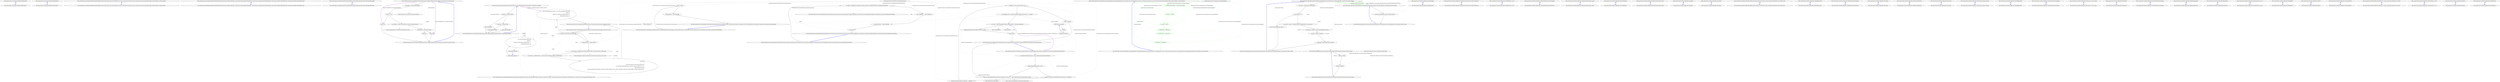 digraph  {
m0_8 [cluster="QuantConnect.Lean.Engine.DataFeeds.IDataFeed.Exit()", file="IDataFeed.cs", label="Entry QuantConnect.Lean.Engine.DataFeeds.IDataFeed.Exit()", span="81-81"];
m0_9 [cluster="QuantConnect.Lean.Engine.DataFeeds.IDataFeed.Exit()", file="IDataFeed.cs", label="Exit QuantConnect.Lean.Engine.DataFeeds.IDataFeed.Exit()", span="81-81"];
m0_6 [cluster="QuantConnect.Lean.Engine.DataFeeds.IDataFeed.Run()", file="IDataFeed.cs", label="Entry QuantConnect.Lean.Engine.DataFeeds.IDataFeed.Run()", span="76-76"];
m0_7 [cluster="QuantConnect.Lean.Engine.DataFeeds.IDataFeed.Run()", file="IDataFeed.cs", label="Exit QuantConnect.Lean.Engine.DataFeeds.IDataFeed.Run()", span="76-76"];
m0_2 [cluster="QuantConnect.Lean.Engine.DataFeeds.IDataFeed.AddSubscription(QuantConnect.Data.UniverseSelection.Universe, QuantConnect.Securities.Security, QuantConnect.Data.SubscriptionDataConfig, System.DateTime, System.DateTime)", file="IDataFeed.cs", label="Entry QuantConnect.Lean.Engine.DataFeeds.IDataFeed.AddSubscription(QuantConnect.Data.UniverseSelection.Universe, QuantConnect.Securities.Security, QuantConnect.Data.SubscriptionDataConfig, System.DateTime, System.DateTime)", span="64-64"];
m0_3 [cluster="QuantConnect.Lean.Engine.DataFeeds.IDataFeed.AddSubscription(QuantConnect.Data.UniverseSelection.Universe, QuantConnect.Securities.Security, QuantConnect.Data.SubscriptionDataConfig, System.DateTime, System.DateTime)", file="IDataFeed.cs", label="Exit QuantConnect.Lean.Engine.DataFeeds.IDataFeed.AddSubscription(QuantConnect.Data.UniverseSelection.Universe, QuantConnect.Securities.Security, QuantConnect.Data.SubscriptionDataConfig, System.DateTime, System.DateTime)", span="64-64"];
m0_0 [cluster="QuantConnect.Lean.Engine.DataFeeds.IDataFeed.Initialize(QuantConnect.Interfaces.IAlgorithm, QuantConnect.Packets.AlgorithmNodePacket, QuantConnect.Lean.Engine.Results.IResultHandler, QuantConnect.Interfaces.IMapFileProvider, QuantConnect.Interfaces.IFactorFileProvider)", file="IDataFeed.cs", label="Entry QuantConnect.Lean.Engine.DataFeeds.IDataFeed.Initialize(QuantConnect.Interfaces.IAlgorithm, QuantConnect.Packets.AlgorithmNodePacket, QuantConnect.Lean.Engine.Results.IResultHandler, QuantConnect.Interfaces.IMapFileProvider, QuantConnect.Interfaces.IFactorFileProvider)", span="53-53"];
m0_1 [cluster="QuantConnect.Lean.Engine.DataFeeds.IDataFeed.Initialize(QuantConnect.Interfaces.IAlgorithm, QuantConnect.Packets.AlgorithmNodePacket, QuantConnect.Lean.Engine.Results.IResultHandler, QuantConnect.Interfaces.IMapFileProvider, QuantConnect.Interfaces.IFactorFileProvider)", file="IDataFeed.cs", label="Exit QuantConnect.Lean.Engine.DataFeeds.IDataFeed.Initialize(QuantConnect.Interfaces.IAlgorithm, QuantConnect.Packets.AlgorithmNodePacket, QuantConnect.Lean.Engine.Results.IResultHandler, QuantConnect.Interfaces.IMapFileProvider, QuantConnect.Interfaces.IFactorFileProvider)", span="53-53"];
m0_4 [cluster="QuantConnect.Lean.Engine.DataFeeds.IDataFeed.RemoveSubscription(QuantConnect.Data.SubscriptionDataConfig)", file="IDataFeed.cs", label="Entry QuantConnect.Lean.Engine.DataFeeds.IDataFeed.RemoveSubscription(QuantConnect.Data.SubscriptionDataConfig)", span="71-71"];
m0_5 [cluster="QuantConnect.Lean.Engine.DataFeeds.IDataFeed.RemoveSubscription(QuantConnect.Data.SubscriptionDataConfig)", file="IDataFeed.cs", label="Exit QuantConnect.Lean.Engine.DataFeeds.IDataFeed.RemoveSubscription(QuantConnect.Data.SubscriptionDataConfig)", span="71-71"];
m2_46 [cluster="QuantConnect.Data.UniverseSelection.OptionChainUniverse.CanRemoveMember(System.DateTime, QuantConnect.Securities.Security)", file="OptionChainUniverse.cs", label="Entry QuantConnect.Data.UniverseSelection.OptionChainUniverse.CanRemoveMember(System.DateTime, QuantConnect.Securities.Security)", span="155-155"];
m2_47 [cluster="QuantConnect.Data.UniverseSelection.OptionChainUniverse.CanRemoveMember(System.DateTime, QuantConnect.Securities.Security)", file="OptionChainUniverse.cs", label="var lastData = security.Cache.GetData()", span="158-158"];
m2_50 [cluster="QuantConnect.Data.UniverseSelection.OptionChainUniverse.CanRemoveMember(System.DateTime, QuantConnect.Securities.Security)", file="OptionChainUniverse.cs", label="var localTime = utcTime.ConvertFromUtc(security.Exchange.TimeZone)", span="167-167"];
m2_48 [cluster="QuantConnect.Data.UniverseSelection.OptionChainUniverse.CanRemoveMember(System.DateTime, QuantConnect.Securities.Security)", file="OptionChainUniverse.cs", label="lastData == null", span="159-159"];
m2_51 [cluster="QuantConnect.Data.UniverseSelection.OptionChainUniverse.CanRemoveMember(System.DateTime, QuantConnect.Securities.Security)", file="OptionChainUniverse.cs", label="localTime.Date != lastData.Time.Date", span="168-168"];
m2_49 [cluster="QuantConnect.Data.UniverseSelection.OptionChainUniverse.CanRemoveMember(System.DateTime, QuantConnect.Securities.Security)", file="OptionChainUniverse.cs", label="return true;", span="161-161"];
m2_52 [cluster="QuantConnect.Data.UniverseSelection.OptionChainUniverse.CanRemoveMember(System.DateTime, QuantConnect.Securities.Security)", file="OptionChainUniverse.cs", label="return true;", span="170-170"];
m2_53 [cluster="QuantConnect.Data.UniverseSelection.OptionChainUniverse.CanRemoveMember(System.DateTime, QuantConnect.Securities.Security)", file="OptionChainUniverse.cs", label="return false;", span="172-172"];
m2_54 [cluster="QuantConnect.Data.UniverseSelection.OptionChainUniverse.CanRemoveMember(System.DateTime, QuantConnect.Securities.Security)", file="OptionChainUniverse.cs", label="Exit QuantConnect.Data.UniverseSelection.OptionChainUniverse.CanRemoveMember(System.DateTime, QuantConnect.Securities.Security)", span="155-155"];
m2_38 [cluster="QuantConnect.Data.UniverseSelection.OptionChainUniverse.GetDataType(QuantConnect.Resolution, QuantConnect.TickType)", file="OptionChainUniverse.cs", label="Entry QuantConnect.Data.UniverseSelection.OptionChainUniverse.GetDataType(QuantConnect.Resolution, QuantConnect.TickType)", span="178-178"];
m2_57 [cluster="QuantConnect.Data.UniverseSelection.OptionChainUniverse.GetDataType(QuantConnect.Resolution, QuantConnect.TickType)", file="OptionChainUniverse.cs", label="resolution == Resolution.Tick", span="180-180"];
m2_59 [cluster="QuantConnect.Data.UniverseSelection.OptionChainUniverse.GetDataType(QuantConnect.Resolution, QuantConnect.TickType)", file="OptionChainUniverse.cs", label="tickType == TickType.Quote", span="181-181"];
m2_58 [cluster="QuantConnect.Data.UniverseSelection.OptionChainUniverse.GetDataType(QuantConnect.Resolution, QuantConnect.TickType)", file="OptionChainUniverse.cs", label="return typeof(Tick);", span="180-180"];
m2_60 [cluster="QuantConnect.Data.UniverseSelection.OptionChainUniverse.GetDataType(QuantConnect.Resolution, QuantConnect.TickType)", file="OptionChainUniverse.cs", label="return typeof(QuoteBar);", span="181-181"];
m2_61 [cluster="QuantConnect.Data.UniverseSelection.OptionChainUniverse.GetDataType(QuantConnect.Resolution, QuantConnect.TickType)", file="OptionChainUniverse.cs", label="return typeof(TradeBar);", span="182-182"];
m2_62 [cluster="QuantConnect.Data.UniverseSelection.OptionChainUniverse.GetDataType(QuantConnect.Resolution, QuantConnect.TickType)", file="OptionChainUniverse.cs", label="Exit QuantConnect.Data.UniverseSelection.OptionChainUniverse.GetDataType(QuantConnect.Resolution, QuantConnect.TickType)", span="178-178"];
m2_56 [cluster="System.DateTime.ConvertFromUtc(DateTimeZone, bool)", file="OptionChainUniverse.cs", label="Entry System.DateTime.ConvertFromUtc(DateTimeZone, bool)", span="473-473"];
m2_18 [cluster="string.Format(string, object)", file="OptionChainUniverse.cs", label="Entry string.Format(string, object)", span="0-0"];
m2_45 [cluster="QuantConnect.Data.UniverseSelection.Universe.CreateSecurity(QuantConnect.Symbol, QuantConnect.Interfaces.IAlgorithm, QuantConnect.Securities.MarketHoursDatabase, QuantConnect.Securities.SymbolPropertiesDatabase)", file="OptionChainUniverse.cs", label="Entry QuantConnect.Data.UniverseSelection.Universe.CreateSecurity(QuantConnect.Symbol, QuantConnect.Interfaces.IAlgorithm, QuantConnect.Securities.MarketHoursDatabase, QuantConnect.Securities.SymbolPropertiesDatabase)", span="166-166"];
m2_34 [cluster="QuantConnect.Data.SubscriptionDataConfig.SubscriptionDataConfig(QuantConnect.Data.SubscriptionDataConfig, System.Type, QuantConnect.Symbol, QuantConnect.Resolution?, DateTimeZone, DateTimeZone, bool?, bool?, bool?, bool?, QuantConnect.TickType?, bool?)", file="OptionChainUniverse.cs", label="Entry QuantConnect.Data.SubscriptionDataConfig.SubscriptionDataConfig(QuantConnect.Data.SubscriptionDataConfig, System.Type, QuantConnect.Symbol, QuantConnect.Resolution?, DateTimeZone, DateTimeZone, bool?, bool?, bool?, bool?, QuantConnect.TickType?, bool?)", span="243-243"];
m2_0 [cluster="QuantConnect.Data.UniverseSelection.OptionChainUniverse.OptionChainUniverse(QuantConnect.Securities.Option.Option, QuantConnect.Data.UniverseSelection.UniverseSettings, QuantConnect.Securities.ISecurityInitializer)", file="OptionChainUniverse.cs", label="Entry QuantConnect.Data.UniverseSelection.OptionChainUniverse.OptionChainUniverse(QuantConnect.Securities.Option.Option, QuantConnect.Data.UniverseSelection.UniverseSettings, QuantConnect.Securities.ISecurityInitializer)", span="44-44"];
m2_1 [cluster="QuantConnect.Data.UniverseSelection.OptionChainUniverse.OptionChainUniverse(QuantConnect.Securities.Option.Option, QuantConnect.Data.UniverseSelection.UniverseSettings, QuantConnect.Securities.ISecurityInitializer)", file="OptionChainUniverse.cs", label="_option = option", span="47-47"];
m2_2 [cluster="QuantConnect.Data.UniverseSelection.OptionChainUniverse.OptionChainUniverse(QuantConnect.Securities.Option.Option, QuantConnect.Data.UniverseSelection.UniverseSettings, QuantConnect.Securities.ISecurityInitializer)", file="OptionChainUniverse.cs", label="_universeSettings = universeSettings", span="48-48"];
m2_3 [cluster="QuantConnect.Data.UniverseSelection.OptionChainUniverse.OptionChainUniverse(QuantConnect.Securities.Option.Option, QuantConnect.Data.UniverseSelection.UniverseSettings, QuantConnect.Securities.ISecurityInitializer)", file="OptionChainUniverse.cs", label="Exit QuantConnect.Data.UniverseSelection.OptionChainUniverse.OptionChainUniverse(QuantConnect.Securities.Option.Option, QuantConnect.Data.UniverseSelection.UniverseSettings, QuantConnect.Securities.ISecurityInitializer)", span="44-44"];
m2_21 [cluster="Unk.ToHashSet", file="OptionChainUniverse.cs", label="Entry Unk.ToHashSet", span=""];
m2_25 [cluster="QuantConnect.Data.UniverseSelection.OptionChainUniverse.GetSubscriptions(QuantConnect.Securities.Security)", file="OptionChainUniverse.cs", label="Entry QuantConnect.Data.UniverseSelection.OptionChainUniverse.GetSubscriptions(QuantConnect.Securities.Security)", span="103-103"];
m2_26 [cluster="QuantConnect.Data.UniverseSelection.OptionChainUniverse.GetSubscriptions(QuantConnect.Securities.Security)", file="OptionChainUniverse.cs", label="var config = security.SubscriptionDataConfig", span="105-105"];
m2_27 [cluster="QuantConnect.Data.UniverseSelection.OptionChainUniverse.GetSubscriptions(QuantConnect.Securities.Security)", file="OptionChainUniverse.cs", label="security.Symbol == _option.Symbol", span="108-108"];
m2_28 [cluster="QuantConnect.Data.UniverseSelection.OptionChainUniverse.GetSubscriptions(QuantConnect.Securities.Security)", file="OptionChainUniverse.cs", label="var underlying = Symbol.Create(config.Symbol.ID.Symbol, SecurityType.Equity, config.Market)", span="110-110"];
m2_29 [cluster="QuantConnect.Data.UniverseSelection.OptionChainUniverse.GetSubscriptions(QuantConnect.Securities.Security)", file="OptionChainUniverse.cs", label="var resolution = config.Resolution == Resolution.Tick ? Resolution.Second : config.Resolution", span="111-111"];
m2_30 [cluster="QuantConnect.Data.UniverseSelection.OptionChainUniverse.GetSubscriptions(QuantConnect.Securities.Security)", file="OptionChainUniverse.cs", label="return new[]\r\n                {\r\n                    // rewrite the primary to be non-tick and fill forward\r\n                    new SubscriptionDataConfig(config, resolution: resolution, fillForward: true), \r\n                    // add underlying trade data\r\n                    new SubscriptionDataConfig(config, resolution: resolution, fillForward: true, symbol: underlying, objectType: typeof(TradeBar), tickType: TickType.Trade), \r\n                };", span="112-118"];
m2_31 [cluster="QuantConnect.Data.UniverseSelection.OptionChainUniverse.GetSubscriptions(QuantConnect.Securities.Security)", file="OptionChainUniverse.cs", label="return QuotesAndTrades.Select(x => new SubscriptionDataConfig(config,\r\n                tickType: x,\r\n                objectType: GetDataType(config.Resolution, x),\r\n                isFilteredSubscription: true\r\n                ));", span="122-126"];
m2_32 [cluster="QuantConnect.Data.UniverseSelection.OptionChainUniverse.GetSubscriptions(QuantConnect.Securities.Security)", file="OptionChainUniverse.cs", label="Exit QuantConnect.Data.UniverseSelection.OptionChainUniverse.GetSubscriptions(QuantConnect.Securities.Security)", span="103-103"];
m2_39 [cluster="QuantConnect.Data.UniverseSelection.OptionChainUniverse.CreateSecurity(QuantConnect.Symbol, QuantConnect.Interfaces.IAlgorithm, QuantConnect.Securities.MarketHoursDatabase, QuantConnect.Securities.SymbolPropertiesDatabase)", file="OptionChainUniverse.cs", label="Entry QuantConnect.Data.UniverseSelection.OptionChainUniverse.CreateSecurity(QuantConnect.Symbol, QuantConnect.Interfaces.IAlgorithm, QuantConnect.Securities.MarketHoursDatabase, QuantConnect.Securities.SymbolPropertiesDatabase)", span="137-137"];
m2_40 [cluster="QuantConnect.Data.UniverseSelection.OptionChainUniverse.CreateSecurity(QuantConnect.Symbol, QuantConnect.Interfaces.IAlgorithm, QuantConnect.Securities.MarketHoursDatabase, QuantConnect.Securities.SymbolPropertiesDatabase)", file="OptionChainUniverse.cs", label="var option = (Option)base.CreateSecurity(symbol, algorithm, marketHoursDatabase, symbolPropertiesDatabase)", span="140-140"];
m2_41 [cluster="QuantConnect.Data.UniverseSelection.OptionChainUniverse.CreateSecurity(QuantConnect.Symbol, QuantConnect.Interfaces.IAlgorithm, QuantConnect.Securities.MarketHoursDatabase, QuantConnect.Securities.SymbolPropertiesDatabase)", file="OptionChainUniverse.cs", label="option.Underlying = _option.Underlying", span="141-141"];
m2_42 [cluster="QuantConnect.Data.UniverseSelection.OptionChainUniverse.CreateSecurity(QuantConnect.Symbol, QuantConnect.Interfaces.IAlgorithm, QuantConnect.Securities.MarketHoursDatabase, QuantConnect.Securities.SymbolPropertiesDatabase)", file="OptionChainUniverse.cs", label="option.PriceModel = _option.PriceModel", span="142-142"];
m2_43 [cluster="QuantConnect.Data.UniverseSelection.OptionChainUniverse.CreateSecurity(QuantConnect.Symbol, QuantConnect.Interfaces.IAlgorithm, QuantConnect.Securities.MarketHoursDatabase, QuantConnect.Securities.SymbolPropertiesDatabase)", file="OptionChainUniverse.cs", label="return option;", span="143-143"];
m2_44 [cluster="QuantConnect.Data.UniverseSelection.OptionChainUniverse.CreateSecurity(QuantConnect.Symbol, QuantConnect.Interfaces.IAlgorithm, QuantConnect.Securities.MarketHoursDatabase, QuantConnect.Securities.SymbolPropertiesDatabase)", file="OptionChainUniverse.cs", label="Exit QuantConnect.Data.UniverseSelection.OptionChainUniverse.CreateSecurity(QuantConnect.Symbol, QuantConnect.Interfaces.IAlgorithm, QuantConnect.Securities.MarketHoursDatabase, QuantConnect.Securities.SymbolPropertiesDatabase)", span="137-137"];
m2_33 [cluster="QuantConnect.Symbol.Create(string, QuantConnect.SecurityType, string, string)", file="OptionChainUniverse.cs", label="Entry QuantConnect.Symbol.Create(string, QuantConnect.SecurityType, string, string)", span="45-45"];
m2_19 [cluster="Unk.Select", file="OptionChainUniverse.cs", label="Entry Unk.Select", span=""];
m2_20 [cluster="Unk.Filter", file="OptionChainUniverse.cs", label="Entry Unk.Filter", span=""];
m2_55 [cluster="QuantConnect.Securities.SecurityCache.GetData()", file="OptionChainUniverse.cs", label="Entry QuantConnect.Securities.SecurityCache.GetData()", span="145-145"];
m2_17 [cluster="System.ArgumentException.ArgumentException(string)", file="OptionChainUniverse.cs", label="Entry System.ArgumentException.ArgumentException(string)", span="0-0"];
m2_4 [cluster="QuantConnect.Data.UniverseSelection.OptionChainUniverse.SelectSymbols(System.DateTime, QuantConnect.Data.UniverseSelection.BaseDataCollection)", file="OptionChainUniverse.cs", label="Entry QuantConnect.Data.UniverseSelection.OptionChainUniverse.SelectSymbols(System.DateTime, QuantConnect.Data.UniverseSelection.BaseDataCollection)", span="65-65"];
m2_5 [cluster="QuantConnect.Data.UniverseSelection.OptionChainUniverse.SelectSymbols(System.DateTime, QuantConnect.Data.UniverseSelection.BaseDataCollection)", file="OptionChainUniverse.cs", label="var optionsUniverseDataCollection = data as OptionChainUniverseDataCollection", span="67-67"];
m2_10 [cluster="QuantConnect.Data.UniverseSelection.OptionChainUniverse.SelectSymbols(System.DateTime, QuantConnect.Data.UniverseSelection.BaseDataCollection)", file="OptionChainUniverse.cs", label="_underlying == null || data.Data.Count == 0", span="76-76"];
m2_6 [cluster="QuantConnect.Data.UniverseSelection.OptionChainUniverse.SelectSymbols(System.DateTime, QuantConnect.Data.UniverseSelection.BaseDataCollection)", file="OptionChainUniverse.cs", label="optionsUniverseDataCollection == null", span="68-68"];
m2_8 [cluster="QuantConnect.Data.UniverseSelection.OptionChainUniverse.SelectSymbols(System.DateTime, QuantConnect.Data.UniverseSelection.BaseDataCollection)", file="OptionChainUniverse.cs", label="_underlying = optionsUniverseDataCollection.Underlying ?? _underlying", span="73-73"];
m2_9 [cluster="QuantConnect.Data.UniverseSelection.OptionChainUniverse.SelectSymbols(System.DateTime, QuantConnect.Data.UniverseSelection.BaseDataCollection)", file="OptionChainUniverse.cs", label="optionsUniverseDataCollection.Underlying = _underlying", span="74-74"];
m2_12 [cluster="QuantConnect.Data.UniverseSelection.OptionChainUniverse.SelectSymbols(System.DateTime, QuantConnect.Data.UniverseSelection.BaseDataCollection)", file="OptionChainUniverse.cs", label="var availableContracts = optionsUniverseDataCollection.Data.Select(x => x.Symbol)", span="81-81"];
m2_14 [cluster="QuantConnect.Data.UniverseSelection.OptionChainUniverse.SelectSymbols(System.DateTime, QuantConnect.Data.UniverseSelection.BaseDataCollection)", file="OptionChainUniverse.cs", label="optionsUniverseDataCollection.FilteredContracts = results", span="88-88"];
m2_7 [cluster="QuantConnect.Data.UniverseSelection.OptionChainUniverse.SelectSymbols(System.DateTime, QuantConnect.Data.UniverseSelection.BaseDataCollection)", file="OptionChainUniverse.cs", label="throw new ArgumentException(string.Format(''Expected data of type '{0}''', typeof (OptionChainUniverseDataCollection).Name));", span="70-70"];
m2_11 [cluster="QuantConnect.Data.UniverseSelection.OptionChainUniverse.SelectSymbols(System.DateTime, QuantConnect.Data.UniverseSelection.BaseDataCollection)", file="OptionChainUniverse.cs", label="return Unchanged;", span="78-78"];
m2_13 [cluster="QuantConnect.Data.UniverseSelection.OptionChainUniverse.SelectSymbols(System.DateTime, QuantConnect.Data.UniverseSelection.BaseDataCollection)", file="OptionChainUniverse.cs", label="var results = _option.ContractFilter.Filter(availableContracts, _underlying).ToHashSet()", span="82-82"];
m2_15 [cluster="QuantConnect.Data.UniverseSelection.OptionChainUniverse.SelectSymbols(System.DateTime, QuantConnect.Data.UniverseSelection.BaseDataCollection)", file="OptionChainUniverse.cs", label="return results;", span="90-90"];
m2_16 [cluster="QuantConnect.Data.UniverseSelection.OptionChainUniverse.SelectSymbols(System.DateTime, QuantConnect.Data.UniverseSelection.BaseDataCollection)", file="OptionChainUniverse.cs", label="Exit QuantConnect.Data.UniverseSelection.OptionChainUniverse.SelectSymbols(System.DateTime, QuantConnect.Data.UniverseSelection.BaseDataCollection)", span="65-65"];
m2_35 [cluster="lambda expression", file="OptionChainUniverse.cs", label="Entry lambda expression", span="122-126"];
m2_22 [cluster="lambda expression", file="OptionChainUniverse.cs", label="Entry lambda expression", span="81-81"];
m2_23 [cluster="lambda expression", file="OptionChainUniverse.cs", label="x.Symbol", span="81-81"];
m2_24 [cluster="lambda expression", file="OptionChainUniverse.cs", label="Exit lambda expression", span="81-81"];
m2_36 [cluster="lambda expression", file="OptionChainUniverse.cs", label="new SubscriptionDataConfig(config,\r\n                tickType: x,\r\n                objectType: GetDataType(config.Resolution, x),\r\n                isFilteredSubscription: true\r\n                )", span="122-126"];
m2_37 [cluster="lambda expression", file="OptionChainUniverse.cs", label="Exit lambda expression", span="122-126"];
m2_63 [file="OptionChainUniverse.cs", label="QuantConnect.Data.UniverseSelection.OptionChainUniverse", span=""];
m2_64 [file="OptionChainUniverse.cs", label=config, span=""];
m3_0 [cluster="QuantConnect.Data.UniverseSelection.SubscriptionRequest.SubscriptionRequest(bool, QuantConnect.Data.UniverseSelection.Universe, QuantConnect.Securities.Security, QuantConnect.Data.SubscriptionDataConfig, System.DateTime, System.DateTime)", file="SubscriptionRequest.cs", label="Entry QuantConnect.Data.UniverseSelection.SubscriptionRequest.SubscriptionRequest(bool, QuantConnect.Data.UniverseSelection.Universe, QuantConnect.Securities.Security, QuantConnect.Data.SubscriptionDataConfig, System.DateTime, System.DateTime)", span="58-58"];
m3_1 [cluster="QuantConnect.Data.UniverseSelection.SubscriptionRequest.SubscriptionRequest(bool, QuantConnect.Data.UniverseSelection.Universe, QuantConnect.Securities.Security, QuantConnect.Data.SubscriptionDataConfig, System.DateTime, System.DateTime)", color=green, community=0, file="SubscriptionRequest.cs", label="2: IsUniverseSubscription = isUniverseSubscription", span="65-65"];
m3_2 [cluster="QuantConnect.Data.UniverseSelection.SubscriptionRequest.SubscriptionRequest(bool, QuantConnect.Data.UniverseSelection.Universe, QuantConnect.Securities.Security, QuantConnect.Data.SubscriptionDataConfig, System.DateTime, System.DateTime)", color=green, community=0, file="SubscriptionRequest.cs", label="2: Universe = universe", span="66-66"];
m3_3 [cluster="QuantConnect.Data.UniverseSelection.SubscriptionRequest.SubscriptionRequest(bool, QuantConnect.Data.UniverseSelection.Universe, QuantConnect.Securities.Security, QuantConnect.Data.SubscriptionDataConfig, System.DateTime, System.DateTime)", color=green, community=0, file="SubscriptionRequest.cs", label="2: Security = security", span="67-67"];
m3_4 [cluster="QuantConnect.Data.UniverseSelection.SubscriptionRequest.SubscriptionRequest(bool, QuantConnect.Data.UniverseSelection.Universe, QuantConnect.Securities.Security, QuantConnect.Data.SubscriptionDataConfig, System.DateTime, System.DateTime)", color=green, community=0, file="SubscriptionRequest.cs", label="6: Configuration = configuration", span="68-68"];
m3_5 [cluster="QuantConnect.Data.UniverseSelection.SubscriptionRequest.SubscriptionRequest(bool, QuantConnect.Data.UniverseSelection.Universe, QuantConnect.Securities.Security, QuantConnect.Data.SubscriptionDataConfig, System.DateTime, System.DateTime)", color=green, community=0, file="SubscriptionRequest.cs", label="10: StartTimeUtc = startTimeUtc", span="69-69"];
m3_6 [cluster="QuantConnect.Data.UniverseSelection.SubscriptionRequest.SubscriptionRequest(bool, QuantConnect.Data.UniverseSelection.Universe, QuantConnect.Securities.Security, QuantConnect.Data.SubscriptionDataConfig, System.DateTime, System.DateTime)", color=green, community=0, file="SubscriptionRequest.cs", label="8: EndTimeUtc = endTimeUtc", span="70-70"];
m3_7 [cluster="QuantConnect.Data.UniverseSelection.SubscriptionRequest.SubscriptionRequest(bool, QuantConnect.Data.UniverseSelection.Universe, QuantConnect.Securities.Security, QuantConnect.Data.SubscriptionDataConfig, System.DateTime, System.DateTime)", file="SubscriptionRequest.cs", label="Exit QuantConnect.Data.UniverseSelection.SubscriptionRequest.SubscriptionRequest(bool, QuantConnect.Data.UniverseSelection.Universe, QuantConnect.Securities.Security, QuantConnect.Data.SubscriptionDataConfig, System.DateTime, System.DateTime)", span="58-58"];
m3_8 [file="SubscriptionRequest.cs", label="QuantConnect.Data.UniverseSelection.SubscriptionRequest", span=""];
m4_7 [cluster="QuantConnect.Algorithm.Framework.Portfolio.PortfolioTarget.Percent(QuantConnect.Interfaces.IAlgorithm, QuantConnect.Symbol, decimal)", file="Universe.cs", label="Entry QuantConnect.Algorithm.Framework.Portfolio.PortfolioTarget.Percent(QuantConnect.Interfaces.IAlgorithm, QuantConnect.Symbol, decimal)", span="66-66"];
m4_8 [cluster="QuantConnect.Algorithm.Framework.Portfolio.PortfolioTarget.Percent(QuantConnect.Interfaces.IAlgorithm, QuantConnect.Symbol, decimal)", file="Universe.cs", label="var security = algorithm.Securities[symbol]", span="68-68"];
m4_10 [cluster="QuantConnect.Algorithm.Framework.Portfolio.PortfolioTarget.Percent(QuantConnect.Interfaces.IAlgorithm, QuantConnect.Symbol, decimal)", file="Universe.cs", label="return new PortfolioTarget(symbol, 0);", span="71-71"];
m4_11 [cluster="QuantConnect.Algorithm.Framework.Portfolio.PortfolioTarget.Percent(QuantConnect.Interfaces.IAlgorithm, QuantConnect.Symbol, decimal)", file="Universe.cs", label="var quantity = percent * algorithm.Portfolio.TotalPortfolioValue / security.Price", span="74-74"];
m4_14 [cluster="QuantConnect.Algorithm.Framework.Portfolio.PortfolioTarget.Percent(QuantConnect.Interfaces.IAlgorithm, QuantConnect.Symbol, decimal)", file="Universe.cs", label="return new PortfolioTarget(symbol, quantity);", span="80-80"];
m4_9 [cluster="QuantConnect.Algorithm.Framework.Portfolio.PortfolioTarget.Percent(QuantConnect.Interfaces.IAlgorithm, QuantConnect.Symbol, decimal)", file="Universe.cs", label="security.Price == 0", span="69-69"];
m4_12 [cluster="QuantConnect.Algorithm.Framework.Portfolio.PortfolioTarget.Percent(QuantConnect.Interfaces.IAlgorithm, QuantConnect.Symbol, decimal)", file="Universe.cs", label="var remainder = quantity % security.SymbolProperties.LotSize", span="77-77"];
m4_13 [cluster="QuantConnect.Algorithm.Framework.Portfolio.PortfolioTarget.Percent(QuantConnect.Interfaces.IAlgorithm, QuantConnect.Symbol, decimal)", file="Universe.cs", label="quantity = quantity - remainder", span="78-78"];
m4_15 [cluster="QuantConnect.Algorithm.Framework.Portfolio.PortfolioTarget.Percent(QuantConnect.Interfaces.IAlgorithm, QuantConnect.Symbol, decimal)", file="Universe.cs", label="Exit QuantConnect.Algorithm.Framework.Portfolio.PortfolioTarget.Percent(QuantConnect.Interfaces.IAlgorithm, QuantConnect.Symbol, decimal)", span="66-66"];
m4_4 [cluster="QuantConnect.Algorithm.Framework.Portfolio.PortfolioTarget.Percent(QuantConnect.Interfaces.IAlgorithm, QuantConnect.Symbol, double)", file="Universe.cs", label="Entry QuantConnect.Algorithm.Framework.Portfolio.PortfolioTarget.Percent(QuantConnect.Interfaces.IAlgorithm, QuantConnect.Symbol, double)", span="54-54"];
m4_5 [cluster="QuantConnect.Algorithm.Framework.Portfolio.PortfolioTarget.Percent(QuantConnect.Interfaces.IAlgorithm, QuantConnect.Symbol, double)", file="Universe.cs", label="return Percent(algorithm, symbol, (decimal) percent);", span="56-56"];
m4_6 [cluster="QuantConnect.Algorithm.Framework.Portfolio.PortfolioTarget.Percent(QuantConnect.Interfaces.IAlgorithm, QuantConnect.Symbol, double)", file="Universe.cs", label="Exit QuantConnect.Algorithm.Framework.Portfolio.PortfolioTarget.Percent(QuantConnect.Interfaces.IAlgorithm, QuantConnect.Symbol, double)", span="54-54"];
m4_0 [cluster="QuantConnect.Algorithm.Framework.Portfolio.PortfolioTarget.PortfolioTarget(QuantConnect.Symbol, decimal)", file="Universe.cs", label="Entry QuantConnect.Algorithm.Framework.Portfolio.PortfolioTarget.PortfolioTarget(QuantConnect.Symbol, decimal)", span="40-40"];
m4_1 [cluster="QuantConnect.Algorithm.Framework.Portfolio.PortfolioTarget.PortfolioTarget(QuantConnect.Symbol, decimal)", file="Universe.cs", label="Symbol = symbol", span="42-42"];
m4_2 [cluster="QuantConnect.Algorithm.Framework.Portfolio.PortfolioTarget.PortfolioTarget(QuantConnect.Symbol, decimal)", file="Universe.cs", label="Quantity = quantity", span="43-43"];
m4_3 [cluster="QuantConnect.Algorithm.Framework.Portfolio.PortfolioTarget.PortfolioTarget(QuantConnect.Symbol, decimal)", file="Universe.cs", label="Exit QuantConnect.Algorithm.Framework.Portfolio.PortfolioTarget.PortfolioTarget(QuantConnect.Symbol, decimal)", span="40-40"];
m4_16 [file="Universe.cs", label="QuantConnect.Algorithm.Framework.Portfolio.PortfolioTarget", span=""];
m5_46 [cluster="QuantConnect.Interfaces.IAlgorithm.Liquidate(string)", file="UniverseSelection.cs", label="Entry QuantConnect.Interfaces.IAlgorithm.Liquidate(string)", span="386-386"];
m5_47 [cluster="QuantConnect.Interfaces.IAlgorithm.Liquidate(string)", file="UniverseSelection.cs", label="Exit QuantConnect.Interfaces.IAlgorithm.Liquidate(string)", span="386-386"];
m5_14 [cluster="QuantConnect.Interfaces.IAlgorithm.OnOrderEvent(QuantConnect.Orders.OrderEvent)", file="UniverseSelection.cs", label="Entry QuantConnect.Interfaces.IAlgorithm.OnOrderEvent(QuantConnect.Orders.OrderEvent)", span="277-277"];
m5_15 [cluster="QuantConnect.Interfaces.IAlgorithm.OnOrderEvent(QuantConnect.Orders.OrderEvent)", file="UniverseSelection.cs", label="Exit QuantConnect.Interfaces.IAlgorithm.OnOrderEvent(QuantConnect.Orders.OrderEvent)", span="277-277"];
m5_24 [cluster="QuantConnect.Interfaces.IAlgorithm.SetEndDate(int, int, int)", file="UniverseSelection.cs", label="Entry QuantConnect.Interfaces.IAlgorithm.SetEndDate(int, int, int)", span="306-306"];
m5_25 [cluster="QuantConnect.Interfaces.IAlgorithm.SetEndDate(int, int, int)", file="UniverseSelection.cs", label="Exit QuantConnect.Interfaces.IAlgorithm.SetEndDate(int, int, int)", span="306-306"];
m5_18 [cluster="QuantConnect.Interfaces.IAlgorithm.SetRunMode(QuantConnect.RunMode)", file="UniverseSelection.cs", label="Entry QuantConnect.Interfaces.IAlgorithm.SetRunMode(QuantConnect.RunMode)", span="290-290"];
m5_19 [cluster="QuantConnect.Interfaces.IAlgorithm.SetRunMode(QuantConnect.RunMode)", file="UniverseSelection.cs", label="Exit QuantConnect.Interfaces.IAlgorithm.SetRunMode(QuantConnect.RunMode)", span="290-290"];
m5_58 [cluster="QuantConnect.Interfaces.IAlgorithm.SetRuntimeStatistic(string, string)", file="UniverseSelection.cs", label="Entry QuantConnect.Interfaces.IAlgorithm.SetRuntimeStatistic(string, string)", span="428-428"];
m5_59 [cluster="QuantConnect.Interfaces.IAlgorithm.SetRuntimeStatistic(string, string)", file="UniverseSelection.cs", label="Exit QuantConnect.Interfaces.IAlgorithm.SetRuntimeStatistic(string, string)", span="428-428"];
m5_52 [cluster="QuantConnect.Interfaces.IAlgorithm.SetLiveMode(bool)", file="UniverseSelection.cs", label="Entry QuantConnect.Interfaces.IAlgorithm.SetLiveMode(bool)", span="406-406"];
m5_53 [cluster="QuantConnect.Interfaces.IAlgorithm.SetLiveMode(bool)", file="UniverseSelection.cs", label="Exit QuantConnect.Interfaces.IAlgorithm.SetLiveMode(bool)", span="406-406"];
m5_34 [cluster="QuantConnect.Interfaces.IAlgorithm.AddChart(QuantConnect.Chart)", file="UniverseSelection.cs", label="Entry QuantConnect.Interfaces.IAlgorithm.AddChart(QuantConnect.Chart)", span="335-335"];
m5_35 [cluster="QuantConnect.Interfaces.IAlgorithm.AddChart(QuantConnect.Chart)", file="UniverseSelection.cs", label="Exit QuantConnect.Interfaces.IAlgorithm.AddChart(QuantConnect.Chart)", span="335-335"];
m5_4 [cluster="QuantConnect.Interfaces.IAlgorithm.Log(string)", file="UniverseSelection.cs", label="Entry QuantConnect.Interfaces.IAlgorithm.Log(string)", span="249-249"];
m5_5 [cluster="QuantConnect.Interfaces.IAlgorithm.Log(string)", file="UniverseSelection.cs", label="Exit QuantConnect.Interfaces.IAlgorithm.Log(string)", span="249-249"];
m5_30 [cluster="QuantConnect.Interfaces.IAlgorithm.SetLocked()", file="UniverseSelection.cs", label="Entry QuantConnect.Interfaces.IAlgorithm.SetLocked()", span="323-323"];
m5_31 [cluster="QuantConnect.Interfaces.IAlgorithm.SetLocked()", file="UniverseSelection.cs", label="Exit QuantConnect.Interfaces.IAlgorithm.SetLocked()", span="323-323"];
m5_36 [cluster="QuantConnect.Interfaces.IAlgorithm.AddSecurity(QuantConnect.SecurityType, string, QuantConnect.Resolution, bool, decimal, bool)", file="UniverseSelection.cs", label="Entry QuantConnect.Interfaces.IAlgorithm.AddSecurity(QuantConnect.SecurityType, string, QuantConnect.Resolution, bool, decimal, bool)", span="346-346"];
m5_37 [cluster="QuantConnect.Interfaces.IAlgorithm.AddSecurity(QuantConnect.SecurityType, string, QuantConnect.Resolution, bool, decimal, bool)", file="UniverseSelection.cs", label="Exit QuantConnect.Interfaces.IAlgorithm.AddSecurity(QuantConnect.SecurityType, string, QuantConnect.Resolution, bool, decimal, bool)", span="346-346"];
m5_10 [cluster="QuantConnect.Interfaces.IAlgorithm.OnEndOfDay(string)", file="UniverseSelection.cs", label="Entry QuantConnect.Interfaces.IAlgorithm.OnEndOfDay(string)", span="265-265"];
m5_11 [cluster="QuantConnect.Interfaces.IAlgorithm.OnEndOfDay(string)", file="UniverseSelection.cs", label="Exit QuantConnect.Interfaces.IAlgorithm.OnEndOfDay(string)", span="265-265"];
m5_26 [cluster="QuantConnect.Interfaces.IAlgorithm.SetEndDate(System.DateTime)", file="UniverseSelection.cs", label="Entry QuantConnect.Interfaces.IAlgorithm.SetEndDate(System.DateTime)", span="312-312"];
m5_27 [cluster="QuantConnect.Interfaces.IAlgorithm.SetEndDate(System.DateTime)", file="UniverseSelection.cs", label="Exit QuantConnect.Interfaces.IAlgorithm.SetEndDate(System.DateTime)", span="312-312"];
m5_48 [cluster="QuantConnect.Interfaces.IAlgorithm.Quit(string)", file="UniverseSelection.cs", label="Entry QuantConnect.Interfaces.IAlgorithm.Quit(string)", span="394-394"];
m5_49 [cluster="QuantConnect.Interfaces.IAlgorithm.Quit(string)", file="UniverseSelection.cs", label="Exit QuantConnect.Interfaces.IAlgorithm.Quit(string)", span="394-394"];
m5_54 [cluster="QuantConnect.Interfaces.IAlgorithm.SetMaximumOrders(int)", file="UniverseSelection.cs", label="Entry QuantConnect.Interfaces.IAlgorithm.SetMaximumOrders(int)", span="412-412"];
m5_55 [cluster="QuantConnect.Interfaces.IAlgorithm.SetMaximumOrders(int)", file="UniverseSelection.cs", label="Exit QuantConnect.Interfaces.IAlgorithm.SetMaximumOrders(int)", span="412-412"];
m5_6 [cluster="QuantConnect.Interfaces.IAlgorithm.Error(string)", file="UniverseSelection.cs", label="Entry QuantConnect.Interfaces.IAlgorithm.Error(string)", span="255-255"];
m5_7 [cluster="QuantConnect.Interfaces.IAlgorithm.Error(string)", file="UniverseSelection.cs", label="Exit QuantConnect.Interfaces.IAlgorithm.Error(string)", span="255-255"];
m5_42 [cluster="QuantConnect.Interfaces.IAlgorithm.SetCash(string, decimal, decimal)", file="UniverseSelection.cs", label="Entry QuantConnect.Interfaces.IAlgorithm.SetCash(string, decimal, decimal)", span="369-369"];
m5_43 [cluster="QuantConnect.Interfaces.IAlgorithm.SetCash(string, decimal, decimal)", file="UniverseSelection.cs", label="Exit QuantConnect.Interfaces.IAlgorithm.SetCash(string, decimal, decimal)", span="369-369"];
m5_12 [cluster="QuantConnect.Interfaces.IAlgorithm.OnEndOfAlgorithm()", file="UniverseSelection.cs", label="Entry QuantConnect.Interfaces.IAlgorithm.OnEndOfAlgorithm()", span="270-270"];
m5_13 [cluster="QuantConnect.Interfaces.IAlgorithm.OnEndOfAlgorithm()", file="UniverseSelection.cs", label="Exit QuantConnect.Interfaces.IAlgorithm.OnEndOfAlgorithm()", span="270-270"];
m5_16 [cluster="QuantConnect.Interfaces.IAlgorithm.SetDateTime(System.DateTime)", file="UniverseSelection.cs", label="Entry QuantConnect.Interfaces.IAlgorithm.SetDateTime(System.DateTime)", span="283-283"];
m5_17 [cluster="QuantConnect.Interfaces.IAlgorithm.SetDateTime(System.DateTime)", file="UniverseSelection.cs", label="Exit QuantConnect.Interfaces.IAlgorithm.SetDateTime(System.DateTime)", span="283-283"];
m5_44 [cluster="QuantConnect.Interfaces.IAlgorithm.Order(string, int, bool, string)", file="UniverseSelection.cs", label="Entry QuantConnect.Interfaces.IAlgorithm.Order(string, int, bool, string)", span="379-379"];
m5_45 [cluster="QuantConnect.Interfaces.IAlgorithm.Order(string, int, bool, string)", file="UniverseSelection.cs", label="Exit QuantConnect.Interfaces.IAlgorithm.Order(string, int, bool, string)", span="379-379"];
m5_50 [cluster="QuantConnect.Interfaces.IAlgorithm.SetQuit(bool)", file="UniverseSelection.cs", label="Entry QuantConnect.Interfaces.IAlgorithm.SetQuit(bool)", span="400-400"];
m5_51 [cluster="QuantConnect.Interfaces.IAlgorithm.SetQuit(bool)", file="UniverseSelection.cs", label="Exit QuantConnect.Interfaces.IAlgorithm.SetQuit(bool)", span="400-400"];
m5_22 [cluster="QuantConnect.Interfaces.IAlgorithm.SetStartDate(System.DateTime)", file="UniverseSelection.cs", label="Entry QuantConnect.Interfaces.IAlgorithm.SetStartDate(System.DateTime)", span="301-301"];
m5_23 [cluster="QuantConnect.Interfaces.IAlgorithm.SetStartDate(System.DateTime)", file="UniverseSelection.cs", label="Exit QuantConnect.Interfaces.IAlgorithm.SetStartDate(System.DateTime)", span="301-301"];
m5_28 [cluster="QuantConnect.Interfaces.IAlgorithm.SetAlgorithmId(string)", file="UniverseSelection.cs", label="Entry QuantConnect.Interfaces.IAlgorithm.SetAlgorithmId(string)", span="318-318"];
m5_29 [cluster="QuantConnect.Interfaces.IAlgorithm.SetAlgorithmId(string)", file="UniverseSelection.cs", label="Exit QuantConnect.Interfaces.IAlgorithm.SetAlgorithmId(string)", span="318-318"];
m5_2 [cluster="QuantConnect.Interfaces.IAlgorithm.Debug(string)", file="UniverseSelection.cs", label="Entry QuantConnect.Interfaces.IAlgorithm.Debug(string)", span="243-243"];
m5_3 [cluster="QuantConnect.Interfaces.IAlgorithm.Debug(string)", file="UniverseSelection.cs", label="Exit QuantConnect.Interfaces.IAlgorithm.Debug(string)", span="243-243"];
m5_56 [cluster="QuantConnect.Interfaces.IAlgorithm.SetAssetLimits(int, int, int)", file="UniverseSelection.cs", label="Entry QuantConnect.Interfaces.IAlgorithm.SetAssetLimits(int, int, int)", span="421-421"];
m5_57 [cluster="QuantConnect.Interfaces.IAlgorithm.SetAssetLimits(int, int, int)", file="UniverseSelection.cs", label="Exit QuantConnect.Interfaces.IAlgorithm.SetAssetLimits(int, int, int)", span="421-421"];
m5_8 [cluster="QuantConnect.Interfaces.IAlgorithm.OnEndOfDay()", file="UniverseSelection.cs", label="Entry QuantConnect.Interfaces.IAlgorithm.OnEndOfDay()", span="260-260"];
m5_9 [cluster="QuantConnect.Interfaces.IAlgorithm.OnEndOfDay()", file="UniverseSelection.cs", label="Exit QuantConnect.Interfaces.IAlgorithm.OnEndOfDay()", span="260-260"];
m5_60 [cluster="QuantConnect.Interfaces.IAlgorithm.GetQuit()", file="UniverseSelection.cs", label="Entry QuantConnect.Interfaces.IAlgorithm.GetQuit()", span="434-434"];
m5_61 [cluster="QuantConnect.Interfaces.IAlgorithm.GetQuit()", file="UniverseSelection.cs", label="Exit QuantConnect.Interfaces.IAlgorithm.GetQuit()", span="434-434"];
m5_32 [cluster="QuantConnect.Interfaces.IAlgorithm.GetChartUpdates()", file="UniverseSelection.cs", label="Entry QuantConnect.Interfaces.IAlgorithm.GetChartUpdates()", span="329-329"];
m5_33 [cluster="QuantConnect.Interfaces.IAlgorithm.GetChartUpdates()", file="UniverseSelection.cs", label="Exit QuantConnect.Interfaces.IAlgorithm.GetChartUpdates()", span="329-329"];
m5_38 [cluster="QuantConnect.Interfaces.IAlgorithm.AddData<T>(string, QuantConnect.Resolution, bool, bool)", file="UniverseSelection.cs", label="Entry QuantConnect.Interfaces.IAlgorithm.AddData<T>(string, QuantConnect.Resolution, bool, bool)", span="355-355"];
m5_39 [cluster="QuantConnect.Interfaces.IAlgorithm.AddData<T>(string, QuantConnect.Resolution, bool, bool)", file="UniverseSelection.cs", label="Exit QuantConnect.Interfaces.IAlgorithm.AddData<T>(string, QuantConnect.Resolution, bool, bool)", span="355-355"];
m5_20 [cluster="QuantConnect.Interfaces.IAlgorithm.SetStartDate(int, int, int)", file="UniverseSelection.cs", label="Entry QuantConnect.Interfaces.IAlgorithm.SetStartDate(int, int, int)", span="295-295"];
m5_21 [cluster="QuantConnect.Interfaces.IAlgorithm.SetStartDate(int, int, int)", file="UniverseSelection.cs", label="Exit QuantConnect.Interfaces.IAlgorithm.SetStartDate(int, int, int)", span="295-295"];
m5_0 [cluster="QuantConnect.Interfaces.IAlgorithm.Initialize()", file="UniverseSelection.cs", label="Entry QuantConnect.Interfaces.IAlgorithm.Initialize()", span="219-219"];
m5_1 [cluster="QuantConnect.Interfaces.IAlgorithm.Initialize()", file="UniverseSelection.cs", label="Exit QuantConnect.Interfaces.IAlgorithm.Initialize()", span="219-219"];
m5_40 [cluster="QuantConnect.Interfaces.IAlgorithm.SetCash(decimal)", file="UniverseSelection.cs", label="Entry QuantConnect.Interfaces.IAlgorithm.SetCash(decimal)", span="361-361"];
m5_41 [cluster="QuantConnect.Interfaces.IAlgorithm.SetCash(decimal)", file="UniverseSelection.cs", label="Exit QuantConnect.Interfaces.IAlgorithm.SetCash(decimal)", span="361-361"];
m0_8 -> m0_9  [key=0, style=solid];
m0_9 -> m0_8  [color=blue, key=0, style=bold];
m0_6 -> m0_7  [key=0, style=solid];
m0_7 -> m0_6  [color=blue, key=0, style=bold];
m0_2 -> m0_3  [key=0, style=solid];
m0_3 -> m0_2  [color=blue, key=0, style=bold];
m0_0 -> m0_1  [key=0, style=solid];
m0_1 -> m0_0  [color=blue, key=0, style=bold];
m0_4 -> m0_5  [key=0, style=solid];
m0_5 -> m0_4  [color=blue, key=0, style=bold];
m2_46 -> m2_47  [key=0, style=solid];
m2_46 -> m2_50  [color=darkseagreen4, key=1, label="System.DateTime", style=dashed];
m2_46 -> m2_49  [color=darkorchid, key=3, label="method methodReturn bool CanRemoveMember", style=bold];
m2_46 -> m2_53  [color=darkorchid, key=3, label="method methodReturn bool CanRemoveMember", style=bold];
m2_47 -> m2_48  [key=0, style=solid];
m2_47 -> m2_55  [key=2, style=dotted];
m2_47 -> m2_51  [color=darkseagreen4, key=1, label=lastData, style=dashed];
m2_50 -> m2_51  [key=0, style=solid];
m2_50 -> m2_56  [key=2, style=dotted];
m2_48 -> m2_49  [key=0, style=solid];
m2_48 -> m2_50  [key=0, style=solid];
m2_51 -> m2_52  [key=0, style=solid];
m2_51 -> m2_53  [key=0, style=solid];
m2_49 -> m2_54  [key=0, style=solid];
m2_52 -> m2_54  [key=0, style=solid];
m2_53 -> m2_54  [key=0, style=solid];
m2_54 -> m2_46  [color=blue, key=0, style=bold];
m2_38 -> m2_57  [key=0, style=solid];
m2_38 -> m2_59  [color=darkseagreen4, key=1, label="QuantConnect.TickType", style=dashed];
m2_38 -> m2_31  [color=darkorchid, key=3, label="Parameter variable QuantConnect.TickType tickType", style=bold];
m2_57 -> m2_58  [key=0, style=solid];
m2_57 -> m2_59  [key=0, style=solid];
m2_59 -> m2_60  [key=0, style=solid];
m2_59 -> m2_61  [key=0, style=solid];
m2_58 -> m2_62  [key=0, style=solid];
m2_60 -> m2_62  [key=0, style=solid];
m2_61 -> m2_62  [key=0, style=solid];
m2_62 -> m2_38  [color=blue, key=0, style=bold];
m2_0 -> m2_1  [key=0, style=solid];
m2_0 -> m2_2  [color=darkseagreen4, key=1, label="QuantConnect.Data.UniverseSelection.UniverseSettings", style=dashed];
m2_1 -> m2_2  [key=0, style=solid];
m2_2 -> m2_3  [key=0, style=solid];
m2_3 -> m2_0  [color=blue, key=0, style=bold];
m2_25 -> m2_26  [key=0, style=solid];
m2_25 -> m2_27  [color=darkseagreen4, key=1, label="QuantConnect.Securities.Security", style=dashed];
m2_26 -> m2_27  [key=0, style=solid];
m2_26 -> m2_28  [color=darkseagreen4, key=1, label=config, style=dashed];
m2_26 -> m2_29  [color=darkseagreen4, key=1, label=config, style=dashed];
m2_26 -> m2_30  [color=darkseagreen4, key=1, label=config, style=dashed];
m2_26 -> m2_31  [color=darkseagreen4, key=1, label=config, style=dashed];
m2_26 -> m2_36  [color=darkseagreen4, key=1, label=config, style=dashed];
m2_27 -> m2_28  [key=0, style=solid];
m2_27 -> m2_31  [key=0, style=solid];
m2_28 -> m2_29  [key=0, style=solid];
m2_28 -> m2_33  [key=2, style=dotted];
m2_28 -> m2_30  [color=darkseagreen4, key=1, label=underlying, style=dashed];
m2_29 -> m2_30  [key=0, style=solid];
m2_30 -> m2_32  [key=0, style=solid];
m2_30 -> m2_34  [key=2, style=dotted];
m2_31 -> m2_32  [key=0, style=solid];
m2_31 -> m2_19  [key=2, style=dotted];
m2_31 -> m2_35  [color=darkseagreen4, key=1, label="lambda expression", style=dashed];
m2_32 -> m2_25  [color=blue, key=0, style=bold];
m2_39 -> m2_40  [key=0, style=solid];
m2_40 -> m2_41  [key=0, style=solid];
m2_40 -> m2_45  [key=2, style=dotted];
m2_40 -> m2_42  [color=darkseagreen4, key=1, label=option, style=dashed];
m2_40 -> m2_43  [color=darkseagreen4, key=1, label=option, style=dashed];
m2_41 -> m2_42  [key=0, style=solid];
m2_42 -> m2_43  [key=0, style=solid];
m2_43 -> m2_44  [key=0, style=solid];
m2_44 -> m2_39  [color=blue, key=0, style=bold];
m2_4 -> m2_5  [key=0, style=solid];
m2_4 -> m2_10  [color=darkseagreen4, key=1, label="QuantConnect.Data.UniverseSelection.BaseDataCollection", style=dashed];
m2_4 -> m2_13  [color=darkorchid, key=3, label="method methodReturn System.Collections.Generic.IEnumerable<QuantConnect.Symbol> SelectSymbols", style=bold];
m2_5 -> m2_6  [key=0, style=solid];
m2_5 -> m2_8  [color=darkseagreen4, key=1, label=optionsUniverseDataCollection, style=dashed];
m2_5 -> m2_9  [color=darkseagreen4, key=1, label=optionsUniverseDataCollection, style=dashed];
m2_5 -> m2_12  [color=darkseagreen4, key=1, label=optionsUniverseDataCollection, style=dashed];
m2_5 -> m2_14  [color=darkseagreen4, key=1, label=optionsUniverseDataCollection, style=dashed];
m2_10 -> m2_11  [key=0, style=solid];
m2_10 -> m2_12  [key=0, style=solid];
m2_6 -> m2_7  [key=0, style=solid];
m2_6 -> m2_8  [key=0, style=solid];
m2_8 -> m2_9  [key=0, style=solid];
m2_9 -> m2_10  [key=0, style=solid];
m2_12 -> m2_13  [key=0, style=solid];
m2_12 -> m2_19  [key=2, style=dotted];
m2_12 -> m2_22  [color=darkseagreen4, key=1, label="lambda expression", style=dashed];
m2_14 -> m2_15  [key=0, style=solid];
m2_7 -> m2_16  [key=0, style=solid];
m2_7 -> m2_17  [key=2, style=dotted];
m2_7 -> m2_18  [key=2, style=dotted];
m2_11 -> m2_16  [key=0, style=solid];
m2_13 -> m2_14  [key=0, style=solid];
m2_13 -> m2_20  [key=2, style=dotted];
m2_13 -> m2_21  [key=2, style=dotted];
m2_13 -> m2_15  [color=darkseagreen4, key=1, label=results, style=dashed];
m2_15 -> m2_16  [key=0, style=solid];
m2_16 -> m2_4  [color=blue, key=0, style=bold];
m2_35 -> m2_36  [key=0, style=solid];
m2_22 -> m2_23  [key=0, style=solid];
m2_23 -> m2_24  [key=0, style=solid];
m2_24 -> m2_22  [color=blue, key=0, style=bold];
m2_36 -> m2_37  [key=0, style=solid];
m2_36 -> m2_34  [key=2, style=dotted];
m2_36 -> m2_38  [key=2, style=dotted];
m2_37 -> m2_35  [color=blue, key=0, style=bold];
m2_63 -> m2_1  [color=darkseagreen4, key=1, label="QuantConnect.Data.UniverseSelection.OptionChainUniverse", style=dashed];
m2_63 -> m2_2  [color=darkseagreen4, key=1, label="QuantConnect.Data.UniverseSelection.OptionChainUniverse", style=dashed];
m2_63 -> m2_8  [color=darkseagreen4, key=1, label="QuantConnect.Data.UniverseSelection.OptionChainUniverse", style=dashed];
m2_63 -> m2_9  [color=darkseagreen4, key=1, label="QuantConnect.Data.UniverseSelection.OptionChainUniverse", style=dashed];
m2_63 -> m2_10  [color=darkseagreen4, key=1, label="QuantConnect.Data.UniverseSelection.OptionChainUniverse", style=dashed];
m2_63 -> m2_13  [color=darkseagreen4, key=1, label="QuantConnect.Data.UniverseSelection.OptionChainUniverse", style=dashed];
m2_63 -> m2_27  [color=darkseagreen4, key=1, label="QuantConnect.Data.UniverseSelection.OptionChainUniverse", style=dashed];
m2_63 -> m2_40  [color=darkseagreen4, key=1, label="QuantConnect.Data.UniverseSelection.OptionChainUniverse", style=dashed];
m2_63 -> m2_41  [color=darkseagreen4, key=1, label="QuantConnect.Data.UniverseSelection.OptionChainUniverse", style=dashed];
m2_63 -> m2_42  [color=darkseagreen4, key=1, label="QuantConnect.Data.UniverseSelection.OptionChainUniverse", style=dashed];
m2_64 -> m2_36  [color=darkseagreen4, key=1, label=config, style=dashed];
m3_0 -> m3_1  [color=green, key=0, style=solid];
m3_0 -> m3_2  [color=green, key=1, label="QuantConnect.Data.UniverseSelection.Universe", style=dashed];
m3_0 -> m3_3  [color=green, key=1, label="QuantConnect.Securities.Security", style=dashed];
m3_0 -> m3_4  [color=green, key=1, label="QuantConnect.Data.SubscriptionDataConfig", style=dashed];
m3_0 -> m3_5  [color=green, key=1, label="System.DateTime", style=dashed];
m3_0 -> m3_6  [color=green, key=1, label="System.DateTime", style=dashed];
m3_1 -> m3_2  [color=green, key=0, style=solid];
m3_2 -> m3_3  [color=green, key=0, style=solid];
m3_3 -> m3_4  [color=green, key=0, style=solid];
m3_4 -> m3_5  [color=green, key=0, style=solid];
m3_5 -> m3_6  [color=green, key=0, style=solid];
m3_6 -> m3_7  [color=green, key=0, style=solid];
m3_7 -> m3_0  [color=blue, key=0, style=bold];
m3_8 -> m3_1  [color=green, key=1, label="QuantConnect.Data.UniverseSelection.SubscriptionRequest", style=dashed];
m3_8 -> m3_2  [color=green, key=1, label="QuantConnect.Data.UniverseSelection.SubscriptionRequest", style=dashed];
m3_8 -> m3_3  [color=green, key=1, label="QuantConnect.Data.UniverseSelection.SubscriptionRequest", style=dashed];
m3_8 -> m3_4  [color=green, key=1, label="QuantConnect.Data.UniverseSelection.SubscriptionRequest", style=dashed];
m3_8 -> m3_5  [color=green, key=1, label="QuantConnect.Data.UniverseSelection.SubscriptionRequest", style=dashed];
m3_8 -> m3_6  [color=green, key=1, label="QuantConnect.Data.UniverseSelection.SubscriptionRequest", style=dashed];
m4_7 -> m4_8  [key=0, style=solid];
m4_7 -> m4_10  [color=darkseagreen4, key=1, label="QuantConnect.Symbol", style=dashed];
m4_7 -> m4_11  [color=darkseagreen4, key=1, label="QuantConnect.Interfaces.IAlgorithm", style=dashed];
m4_7 -> m4_14  [color=darkseagreen4, key=1, label="QuantConnect.Symbol", style=dashed];
m4_7 -> m4_4  [color=green, key=3, label="Parameter variable decimal percent", style=bold];
m4_8 -> m4_9  [key=0, style=solid];
m4_8 -> m4_11  [color=darkseagreen4, key=1, label=security, style=dashed];
m4_8 -> m4_12  [color=darkseagreen4, key=1, label=security, style=dashed];
m4_10 -> m4_15  [key=0, style=solid];
m4_10 -> m4_0  [key=2, style=dotted];
m4_11 -> m4_12  [key=0, style=solid];
m4_11 -> m4_13  [color=darkseagreen4, key=1, label=quantity, style=dashed];
m4_14 -> m4_15  [key=0, style=solid];
m4_14 -> m4_0  [key=2, style=dotted];
m4_9 -> m4_10  [key=0, style=solid];
m4_9 -> m4_11  [key=0, style=solid];
m4_12 -> m4_13  [key=0, style=solid];
m4_13 -> m4_14  [key=0, style=solid];
m4_13 -> m4_13  [color=darkseagreen4, key=1, label=quantity, style=dashed];
m4_15 -> m4_7  [color=blue, key=0, style=bold];
m4_4 -> m4_5  [key=0, style=solid];
m4_4 -> m4_7  [color=green, key=3, label="method methodReturn QuantConnect.Algorithm.Framework.Portfolio.IPortfolioTarget Percent", style=bold];
m4_5 -> m4_6  [key=0, style=solid];
m4_5 -> m4_7  [key=2, style=dotted];
m4_6 -> m4_4  [color=blue, key=0, style=bold];
m4_0 -> m4_1  [key=0, style=solid];
m4_0 -> m4_2  [color=darkseagreen4, key=1, label=decimal, style=dashed];
m4_1 -> m4_2  [key=0, style=solid];
m4_2 -> m4_3  [key=0, style=solid];
m4_3 -> m4_0  [color=blue, key=0, style=bold];
m4_16 -> m4_1  [color=darkseagreen4, key=1, label="QuantConnect.Algorithm.Framework.Portfolio.PortfolioTarget", style=dashed];
m4_16 -> m4_2  [color=darkseagreen4, key=1, label="QuantConnect.Algorithm.Framework.Portfolio.PortfolioTarget", style=dashed];
m5_46 -> m5_47  [key=0, style=solid];
m5_47 -> m5_46  [color=blue, key=0, style=bold];
m5_14 -> m5_15  [key=0, style=solid];
m5_15 -> m5_14  [color=blue, key=0, style=bold];
m5_24 -> m5_25  [key=0, style=solid];
m5_25 -> m5_24  [color=blue, key=0, style=bold];
m5_18 -> m5_19  [key=0, style=solid];
m5_19 -> m5_18  [color=blue, key=0, style=bold];
m5_58 -> m5_59  [key=0, style=solid];
m5_59 -> m5_58  [color=blue, key=0, style=bold];
m5_52 -> m5_53  [key=0, style=solid];
m5_53 -> m5_52  [color=blue, key=0, style=bold];
m5_34 -> m5_35  [key=0, style=solid];
m5_35 -> m5_34  [color=blue, key=0, style=bold];
m5_4 -> m5_5  [key=0, style=solid];
m5_5 -> m5_4  [color=blue, key=0, style=bold];
m5_30 -> m5_31  [key=0, style=solid];
m5_31 -> m5_30  [color=blue, key=0, style=bold];
m5_36 -> m5_37  [key=0, style=solid];
m5_37 -> m5_36  [color=blue, key=0, style=bold];
m5_10 -> m5_11  [key=0, style=solid];
m5_11 -> m5_10  [color=blue, key=0, style=bold];
m5_26 -> m5_27  [key=0, style=solid];
m5_27 -> m5_26  [color=blue, key=0, style=bold];
m5_48 -> m5_49  [key=0, style=solid];
m5_49 -> m5_48  [color=blue, key=0, style=bold];
m5_54 -> m5_55  [key=0, style=solid];
m5_55 -> m5_54  [color=blue, key=0, style=bold];
m5_6 -> m5_7  [key=0, style=solid];
m5_7 -> m5_6  [color=blue, key=0, style=bold];
m5_42 -> m5_43  [key=0, style=solid];
m5_43 -> m5_42  [color=blue, key=0, style=bold];
m5_12 -> m5_13  [key=0, style=solid];
m5_13 -> m5_12  [color=blue, key=0, style=bold];
m5_16 -> m5_17  [key=0, style=solid];
m5_17 -> m5_16  [color=blue, key=0, style=bold];
m5_44 -> m5_45  [key=0, style=solid];
m5_45 -> m5_44  [color=blue, key=0, style=bold];
m5_50 -> m5_51  [key=0, style=solid];
m5_51 -> m5_50  [color=blue, key=0, style=bold];
m5_22 -> m5_23  [key=0, style=solid];
m5_23 -> m5_22  [color=blue, key=0, style=bold];
m5_28 -> m5_29  [key=0, style=solid];
m5_29 -> m5_28  [color=blue, key=0, style=bold];
m5_2 -> m5_3  [key=0, style=solid];
m5_3 -> m5_2  [color=blue, key=0, style=bold];
m5_56 -> m5_57  [key=0, style=solid];
m5_57 -> m5_56  [color=blue, key=0, style=bold];
m5_8 -> m5_9  [key=0, style=solid];
m5_9 -> m5_8  [color=blue, key=0, style=bold];
m5_60 -> m5_61  [key=0, style=solid];
m5_61 -> m5_60  [color=blue, key=0, style=bold];
m5_32 -> m5_33  [key=0, style=solid];
m5_33 -> m5_32  [color=blue, key=0, style=bold];
m5_38 -> m5_39  [key=0, style=solid];
m5_39 -> m5_38  [color=blue, key=0, style=bold];
m5_20 -> m5_21  [key=0, style=solid];
m5_21 -> m5_20  [color=blue, key=0, style=bold];
m5_0 -> m5_1  [key=0, style=solid];
m5_1 -> m5_0  [color=blue, key=0, style=bold];
m5_40 -> m5_41  [key=0, style=solid];
m5_41 -> m5_40  [color=blue, key=0, style=bold];
}
